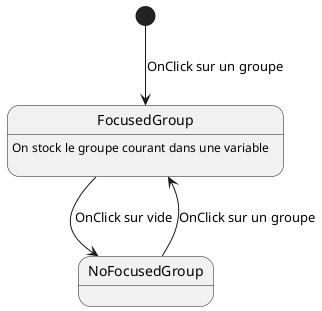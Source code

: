 @startuml
[*] --> FocusedGroup: OnClick sur un groupe
FocusedGroup --> NoFocusedGroup : OnClick sur vide 
NoFocusedGroup --> FocusedGroup : OnClick sur un groupe

FocusedGroup : On stock le groupe courant dans une variable
FocusedGroup : 
@enduml